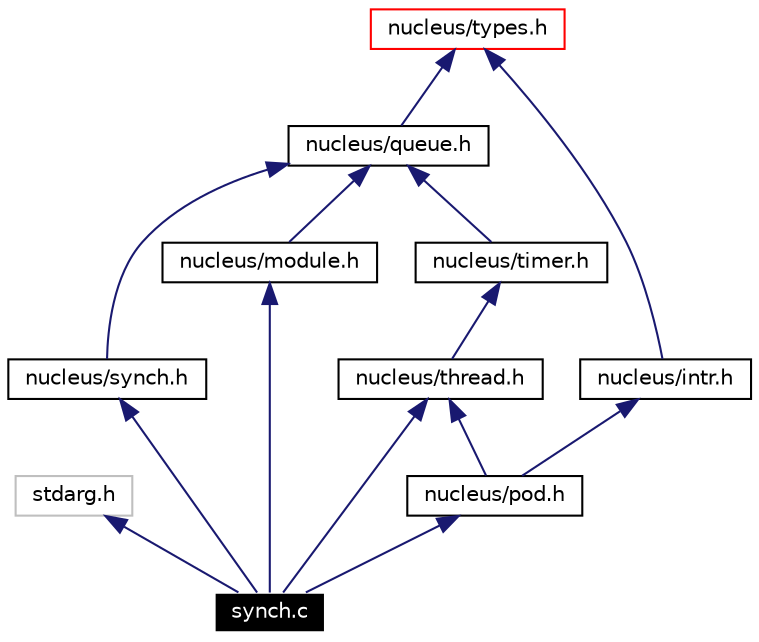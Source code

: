 digraph G
{
  edge [fontname="Helvetica",fontsize=10,labelfontname="Helvetica",labelfontsize=10];
  node [fontname="Helvetica",fontsize=10,shape=record];
  Node1 [label="synch.c",height=0.2,width=0.4,color="white", fillcolor="black", style="filled" fontcolor="white"];
  Node2 -> Node1 [dir=back,color="midnightblue",fontsize=10,style="solid",fontname="Helvetica"];
  Node2 [label="stdarg.h",height=0.2,width=0.4,color="grey75"];
  Node3 -> Node1 [dir=back,color="midnightblue",fontsize=10,style="solid",fontname="Helvetica"];
  Node3 [label="nucleus/pod.h",height=0.2,width=0.4,color="black",URL="$pod_8h.html"];
  Node4 -> Node3 [dir=back,color="midnightblue",fontsize=10,style="solid",fontname="Helvetica"];
  Node4 [label="nucleus/thread.h",height=0.2,width=0.4,color="black",URL="$thread_8h-source.html"];
  Node5 -> Node4 [dir=back,color="midnightblue",fontsize=10,style="solid",fontname="Helvetica"];
  Node5 [label="nucleus/timer.h",height=0.2,width=0.4,color="black",URL="$include_2nucleus_2timer_8h-source.html"];
  Node6 -> Node5 [dir=back,color="midnightblue",fontsize=10,style="solid",fontname="Helvetica"];
  Node6 [label="nucleus/queue.h",height=0.2,width=0.4,color="black",URL="$include_2nucleus_2queue_8h-source.html"];
  Node7 -> Node6 [dir=back,color="midnightblue",fontsize=10,style="solid",fontname="Helvetica"];
  Node7 [label="nucleus/types.h",height=0.2,width=0.4,color="red",URL="$include_2nucleus_2types_8h-source.html"];
  Node8 -> Node3 [dir=back,color="midnightblue",fontsize=10,style="solid",fontname="Helvetica"];
  Node8 [label="nucleus/intr.h",height=0.2,width=0.4,color="black",URL="$include_2nucleus_2intr_8h-source.html"];
  Node7 -> Node8 [dir=back,color="midnightblue",fontsize=10,style="solid",fontname="Helvetica"];
  Node9 -> Node1 [dir=back,color="midnightblue",fontsize=10,style="solid",fontname="Helvetica"];
  Node9 [label="nucleus/synch.h",height=0.2,width=0.4,color="black",URL="$synch_8h-source.html"];
  Node6 -> Node9 [dir=back,color="midnightblue",fontsize=10,style="solid",fontname="Helvetica"];
  Node4 -> Node1 [dir=back,color="midnightblue",fontsize=10,style="solid",fontname="Helvetica"];
  Node10 -> Node1 [dir=back,color="midnightblue",fontsize=10,style="solid",fontname="Helvetica"];
  Node10 [label="nucleus/module.h",height=0.2,width=0.4,color="black",URL="$module_8h-source.html"];
  Node6 -> Node10 [dir=back,color="midnightblue",fontsize=10,style="solid",fontname="Helvetica"];
}
